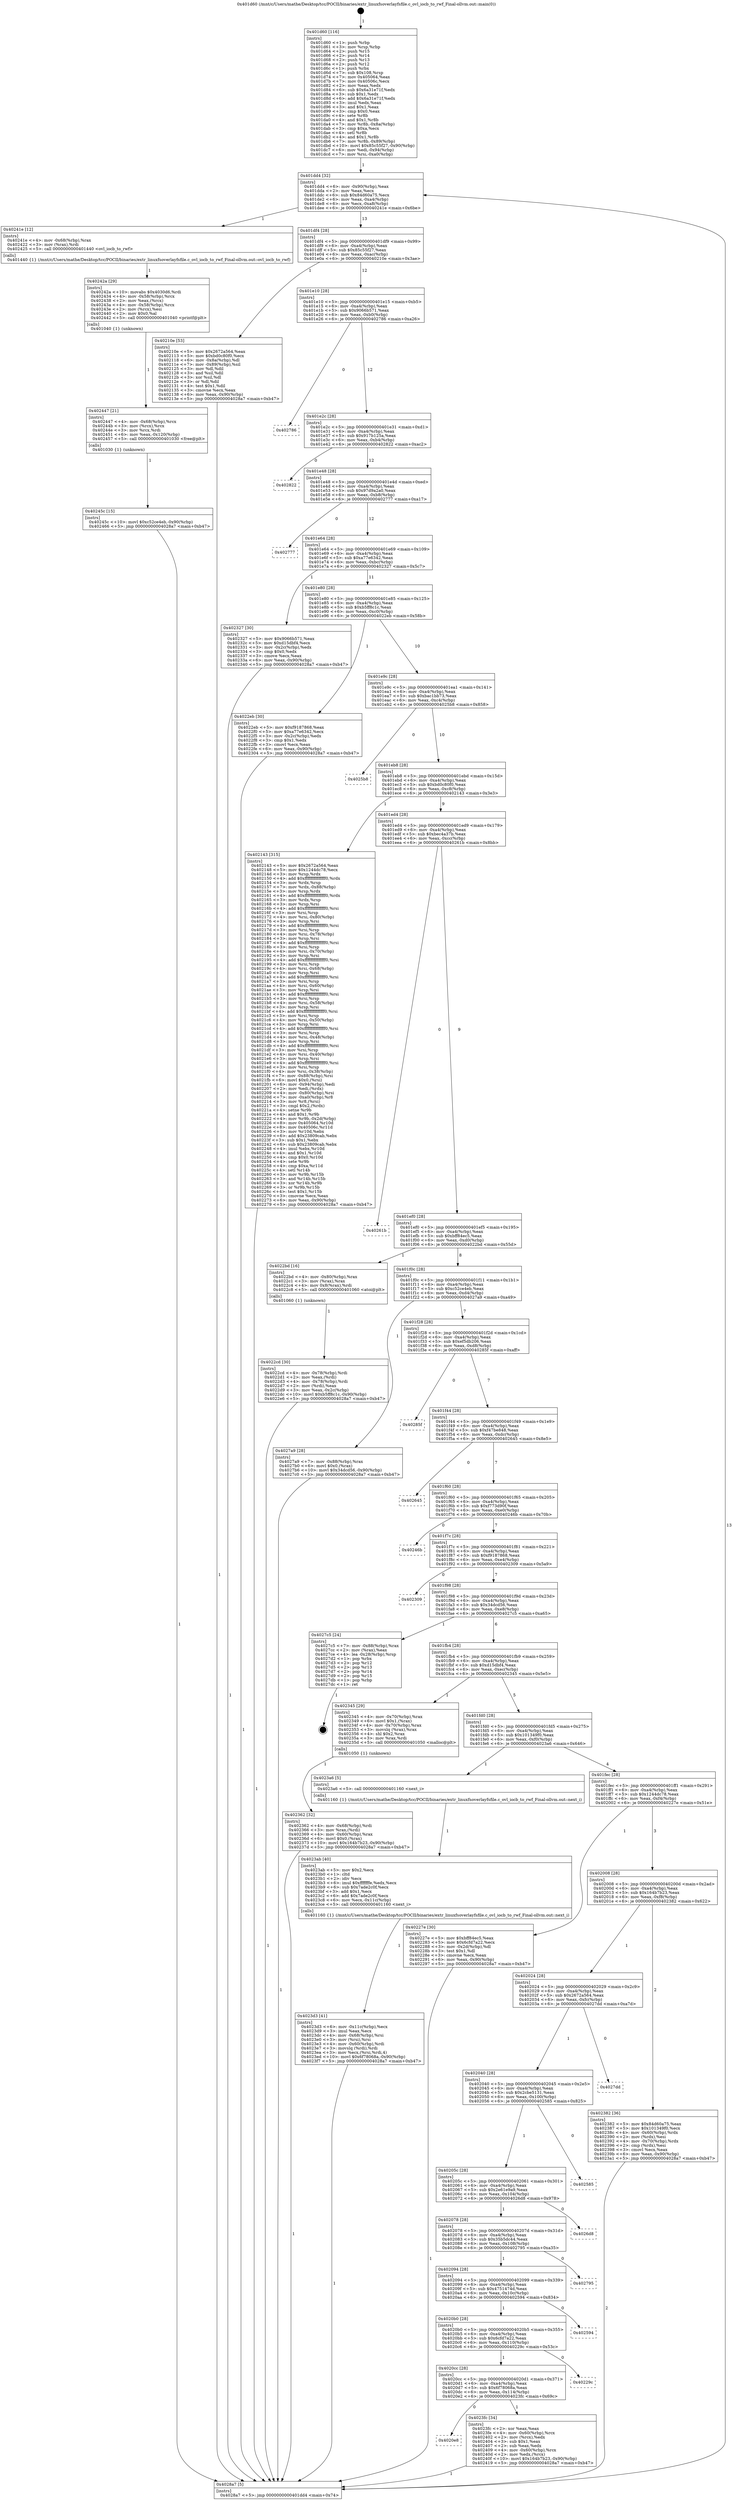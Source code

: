 digraph "0x401d60" {
  label = "0x401d60 (/mnt/c/Users/mathe/Desktop/tcc/POCII/binaries/extr_linuxfsoverlayfsfile.c_ovl_iocb_to_rwf_Final-ollvm.out::main(0))"
  labelloc = "t"
  node[shape=record]

  Entry [label="",width=0.3,height=0.3,shape=circle,fillcolor=black,style=filled]
  "0x401dd4" [label="{
     0x401dd4 [32]\l
     | [instrs]\l
     &nbsp;&nbsp;0x401dd4 \<+6\>: mov -0x90(%rbp),%eax\l
     &nbsp;&nbsp;0x401dda \<+2\>: mov %eax,%ecx\l
     &nbsp;&nbsp;0x401ddc \<+6\>: sub $0x84d60a75,%ecx\l
     &nbsp;&nbsp;0x401de2 \<+6\>: mov %eax,-0xa4(%rbp)\l
     &nbsp;&nbsp;0x401de8 \<+6\>: mov %ecx,-0xa8(%rbp)\l
     &nbsp;&nbsp;0x401dee \<+6\>: je 000000000040241e \<main+0x6be\>\l
  }"]
  "0x40241e" [label="{
     0x40241e [12]\l
     | [instrs]\l
     &nbsp;&nbsp;0x40241e \<+4\>: mov -0x68(%rbp),%rax\l
     &nbsp;&nbsp;0x402422 \<+3\>: mov (%rax),%rdi\l
     &nbsp;&nbsp;0x402425 \<+5\>: call 0000000000401440 \<ovl_iocb_to_rwf\>\l
     | [calls]\l
     &nbsp;&nbsp;0x401440 \{1\} (/mnt/c/Users/mathe/Desktop/tcc/POCII/binaries/extr_linuxfsoverlayfsfile.c_ovl_iocb_to_rwf_Final-ollvm.out::ovl_iocb_to_rwf)\l
  }"]
  "0x401df4" [label="{
     0x401df4 [28]\l
     | [instrs]\l
     &nbsp;&nbsp;0x401df4 \<+5\>: jmp 0000000000401df9 \<main+0x99\>\l
     &nbsp;&nbsp;0x401df9 \<+6\>: mov -0xa4(%rbp),%eax\l
     &nbsp;&nbsp;0x401dff \<+5\>: sub $0x85c55f27,%eax\l
     &nbsp;&nbsp;0x401e04 \<+6\>: mov %eax,-0xac(%rbp)\l
     &nbsp;&nbsp;0x401e0a \<+6\>: je 000000000040210e \<main+0x3ae\>\l
  }"]
  Exit [label="",width=0.3,height=0.3,shape=circle,fillcolor=black,style=filled,peripheries=2]
  "0x40210e" [label="{
     0x40210e [53]\l
     | [instrs]\l
     &nbsp;&nbsp;0x40210e \<+5\>: mov $0x2672a564,%eax\l
     &nbsp;&nbsp;0x402113 \<+5\>: mov $0xbd0c80f0,%ecx\l
     &nbsp;&nbsp;0x402118 \<+6\>: mov -0x8a(%rbp),%dl\l
     &nbsp;&nbsp;0x40211e \<+7\>: mov -0x89(%rbp),%sil\l
     &nbsp;&nbsp;0x402125 \<+3\>: mov %dl,%dil\l
     &nbsp;&nbsp;0x402128 \<+3\>: and %sil,%dil\l
     &nbsp;&nbsp;0x40212b \<+3\>: xor %sil,%dl\l
     &nbsp;&nbsp;0x40212e \<+3\>: or %dl,%dil\l
     &nbsp;&nbsp;0x402131 \<+4\>: test $0x1,%dil\l
     &nbsp;&nbsp;0x402135 \<+3\>: cmovne %ecx,%eax\l
     &nbsp;&nbsp;0x402138 \<+6\>: mov %eax,-0x90(%rbp)\l
     &nbsp;&nbsp;0x40213e \<+5\>: jmp 00000000004028a7 \<main+0xb47\>\l
  }"]
  "0x401e10" [label="{
     0x401e10 [28]\l
     | [instrs]\l
     &nbsp;&nbsp;0x401e10 \<+5\>: jmp 0000000000401e15 \<main+0xb5\>\l
     &nbsp;&nbsp;0x401e15 \<+6\>: mov -0xa4(%rbp),%eax\l
     &nbsp;&nbsp;0x401e1b \<+5\>: sub $0x9066b571,%eax\l
     &nbsp;&nbsp;0x401e20 \<+6\>: mov %eax,-0xb0(%rbp)\l
     &nbsp;&nbsp;0x401e26 \<+6\>: je 0000000000402786 \<main+0xa26\>\l
  }"]
  "0x4028a7" [label="{
     0x4028a7 [5]\l
     | [instrs]\l
     &nbsp;&nbsp;0x4028a7 \<+5\>: jmp 0000000000401dd4 \<main+0x74\>\l
  }"]
  "0x401d60" [label="{
     0x401d60 [116]\l
     | [instrs]\l
     &nbsp;&nbsp;0x401d60 \<+1\>: push %rbp\l
     &nbsp;&nbsp;0x401d61 \<+3\>: mov %rsp,%rbp\l
     &nbsp;&nbsp;0x401d64 \<+2\>: push %r15\l
     &nbsp;&nbsp;0x401d66 \<+2\>: push %r14\l
     &nbsp;&nbsp;0x401d68 \<+2\>: push %r13\l
     &nbsp;&nbsp;0x401d6a \<+2\>: push %r12\l
     &nbsp;&nbsp;0x401d6c \<+1\>: push %rbx\l
     &nbsp;&nbsp;0x401d6d \<+7\>: sub $0x108,%rsp\l
     &nbsp;&nbsp;0x401d74 \<+7\>: mov 0x405064,%eax\l
     &nbsp;&nbsp;0x401d7b \<+7\>: mov 0x40506c,%ecx\l
     &nbsp;&nbsp;0x401d82 \<+2\>: mov %eax,%edx\l
     &nbsp;&nbsp;0x401d84 \<+6\>: sub $0x6a31e71f,%edx\l
     &nbsp;&nbsp;0x401d8a \<+3\>: sub $0x1,%edx\l
     &nbsp;&nbsp;0x401d8d \<+6\>: add $0x6a31e71f,%edx\l
     &nbsp;&nbsp;0x401d93 \<+3\>: imul %edx,%eax\l
     &nbsp;&nbsp;0x401d96 \<+3\>: and $0x1,%eax\l
     &nbsp;&nbsp;0x401d99 \<+3\>: cmp $0x0,%eax\l
     &nbsp;&nbsp;0x401d9c \<+4\>: sete %r8b\l
     &nbsp;&nbsp;0x401da0 \<+4\>: and $0x1,%r8b\l
     &nbsp;&nbsp;0x401da4 \<+7\>: mov %r8b,-0x8a(%rbp)\l
     &nbsp;&nbsp;0x401dab \<+3\>: cmp $0xa,%ecx\l
     &nbsp;&nbsp;0x401dae \<+4\>: setl %r8b\l
     &nbsp;&nbsp;0x401db2 \<+4\>: and $0x1,%r8b\l
     &nbsp;&nbsp;0x401db6 \<+7\>: mov %r8b,-0x89(%rbp)\l
     &nbsp;&nbsp;0x401dbd \<+10\>: movl $0x85c55f27,-0x90(%rbp)\l
     &nbsp;&nbsp;0x401dc7 \<+6\>: mov %edi,-0x94(%rbp)\l
     &nbsp;&nbsp;0x401dcd \<+7\>: mov %rsi,-0xa0(%rbp)\l
  }"]
  "0x40245c" [label="{
     0x40245c [15]\l
     | [instrs]\l
     &nbsp;&nbsp;0x40245c \<+10\>: movl $0xc52ce4eb,-0x90(%rbp)\l
     &nbsp;&nbsp;0x402466 \<+5\>: jmp 00000000004028a7 \<main+0xb47\>\l
  }"]
  "0x402786" [label="{
     0x402786\l
  }", style=dashed]
  "0x401e2c" [label="{
     0x401e2c [28]\l
     | [instrs]\l
     &nbsp;&nbsp;0x401e2c \<+5\>: jmp 0000000000401e31 \<main+0xd1\>\l
     &nbsp;&nbsp;0x401e31 \<+6\>: mov -0xa4(%rbp),%eax\l
     &nbsp;&nbsp;0x401e37 \<+5\>: sub $0x917b125a,%eax\l
     &nbsp;&nbsp;0x401e3c \<+6\>: mov %eax,-0xb4(%rbp)\l
     &nbsp;&nbsp;0x401e42 \<+6\>: je 0000000000402822 \<main+0xac2\>\l
  }"]
  "0x402447" [label="{
     0x402447 [21]\l
     | [instrs]\l
     &nbsp;&nbsp;0x402447 \<+4\>: mov -0x68(%rbp),%rcx\l
     &nbsp;&nbsp;0x40244b \<+3\>: mov (%rcx),%rcx\l
     &nbsp;&nbsp;0x40244e \<+3\>: mov %rcx,%rdi\l
     &nbsp;&nbsp;0x402451 \<+6\>: mov %eax,-0x120(%rbp)\l
     &nbsp;&nbsp;0x402457 \<+5\>: call 0000000000401030 \<free@plt\>\l
     | [calls]\l
     &nbsp;&nbsp;0x401030 \{1\} (unknown)\l
  }"]
  "0x402822" [label="{
     0x402822\l
  }", style=dashed]
  "0x401e48" [label="{
     0x401e48 [28]\l
     | [instrs]\l
     &nbsp;&nbsp;0x401e48 \<+5\>: jmp 0000000000401e4d \<main+0xed\>\l
     &nbsp;&nbsp;0x401e4d \<+6\>: mov -0xa4(%rbp),%eax\l
     &nbsp;&nbsp;0x401e53 \<+5\>: sub $0x97d9a2a0,%eax\l
     &nbsp;&nbsp;0x401e58 \<+6\>: mov %eax,-0xb8(%rbp)\l
     &nbsp;&nbsp;0x401e5e \<+6\>: je 0000000000402777 \<main+0xa17\>\l
  }"]
  "0x40242a" [label="{
     0x40242a [29]\l
     | [instrs]\l
     &nbsp;&nbsp;0x40242a \<+10\>: movabs $0x4030d6,%rdi\l
     &nbsp;&nbsp;0x402434 \<+4\>: mov -0x58(%rbp),%rcx\l
     &nbsp;&nbsp;0x402438 \<+2\>: mov %eax,(%rcx)\l
     &nbsp;&nbsp;0x40243a \<+4\>: mov -0x58(%rbp),%rcx\l
     &nbsp;&nbsp;0x40243e \<+2\>: mov (%rcx),%esi\l
     &nbsp;&nbsp;0x402440 \<+2\>: mov $0x0,%al\l
     &nbsp;&nbsp;0x402442 \<+5\>: call 0000000000401040 \<printf@plt\>\l
     | [calls]\l
     &nbsp;&nbsp;0x401040 \{1\} (unknown)\l
  }"]
  "0x402777" [label="{
     0x402777\l
  }", style=dashed]
  "0x401e64" [label="{
     0x401e64 [28]\l
     | [instrs]\l
     &nbsp;&nbsp;0x401e64 \<+5\>: jmp 0000000000401e69 \<main+0x109\>\l
     &nbsp;&nbsp;0x401e69 \<+6\>: mov -0xa4(%rbp),%eax\l
     &nbsp;&nbsp;0x401e6f \<+5\>: sub $0xa77e6342,%eax\l
     &nbsp;&nbsp;0x401e74 \<+6\>: mov %eax,-0xbc(%rbp)\l
     &nbsp;&nbsp;0x401e7a \<+6\>: je 0000000000402327 \<main+0x5c7\>\l
  }"]
  "0x4020e8" [label="{
     0x4020e8\l
  }", style=dashed]
  "0x402327" [label="{
     0x402327 [30]\l
     | [instrs]\l
     &nbsp;&nbsp;0x402327 \<+5\>: mov $0x9066b571,%eax\l
     &nbsp;&nbsp;0x40232c \<+5\>: mov $0xd15dbf4,%ecx\l
     &nbsp;&nbsp;0x402331 \<+3\>: mov -0x2c(%rbp),%edx\l
     &nbsp;&nbsp;0x402334 \<+3\>: cmp $0x0,%edx\l
     &nbsp;&nbsp;0x402337 \<+3\>: cmove %ecx,%eax\l
     &nbsp;&nbsp;0x40233a \<+6\>: mov %eax,-0x90(%rbp)\l
     &nbsp;&nbsp;0x402340 \<+5\>: jmp 00000000004028a7 \<main+0xb47\>\l
  }"]
  "0x401e80" [label="{
     0x401e80 [28]\l
     | [instrs]\l
     &nbsp;&nbsp;0x401e80 \<+5\>: jmp 0000000000401e85 \<main+0x125\>\l
     &nbsp;&nbsp;0x401e85 \<+6\>: mov -0xa4(%rbp),%eax\l
     &nbsp;&nbsp;0x401e8b \<+5\>: sub $0xb5ff8c1c,%eax\l
     &nbsp;&nbsp;0x401e90 \<+6\>: mov %eax,-0xc0(%rbp)\l
     &nbsp;&nbsp;0x401e96 \<+6\>: je 00000000004022eb \<main+0x58b\>\l
  }"]
  "0x4023fc" [label="{
     0x4023fc [34]\l
     | [instrs]\l
     &nbsp;&nbsp;0x4023fc \<+2\>: xor %eax,%eax\l
     &nbsp;&nbsp;0x4023fe \<+4\>: mov -0x60(%rbp),%rcx\l
     &nbsp;&nbsp;0x402402 \<+2\>: mov (%rcx),%edx\l
     &nbsp;&nbsp;0x402404 \<+3\>: sub $0x1,%eax\l
     &nbsp;&nbsp;0x402407 \<+2\>: sub %eax,%edx\l
     &nbsp;&nbsp;0x402409 \<+4\>: mov -0x60(%rbp),%rcx\l
     &nbsp;&nbsp;0x40240d \<+2\>: mov %edx,(%rcx)\l
     &nbsp;&nbsp;0x40240f \<+10\>: movl $0x164b7b23,-0x90(%rbp)\l
     &nbsp;&nbsp;0x402419 \<+5\>: jmp 00000000004028a7 \<main+0xb47\>\l
  }"]
  "0x4022eb" [label="{
     0x4022eb [30]\l
     | [instrs]\l
     &nbsp;&nbsp;0x4022eb \<+5\>: mov $0xf9187868,%eax\l
     &nbsp;&nbsp;0x4022f0 \<+5\>: mov $0xa77e6342,%ecx\l
     &nbsp;&nbsp;0x4022f5 \<+3\>: mov -0x2c(%rbp),%edx\l
     &nbsp;&nbsp;0x4022f8 \<+3\>: cmp $0x1,%edx\l
     &nbsp;&nbsp;0x4022fb \<+3\>: cmovl %ecx,%eax\l
     &nbsp;&nbsp;0x4022fe \<+6\>: mov %eax,-0x90(%rbp)\l
     &nbsp;&nbsp;0x402304 \<+5\>: jmp 00000000004028a7 \<main+0xb47\>\l
  }"]
  "0x401e9c" [label="{
     0x401e9c [28]\l
     | [instrs]\l
     &nbsp;&nbsp;0x401e9c \<+5\>: jmp 0000000000401ea1 \<main+0x141\>\l
     &nbsp;&nbsp;0x401ea1 \<+6\>: mov -0xa4(%rbp),%eax\l
     &nbsp;&nbsp;0x401ea7 \<+5\>: sub $0xbac1bb73,%eax\l
     &nbsp;&nbsp;0x401eac \<+6\>: mov %eax,-0xc4(%rbp)\l
     &nbsp;&nbsp;0x401eb2 \<+6\>: je 00000000004025b8 \<main+0x858\>\l
  }"]
  "0x4020cc" [label="{
     0x4020cc [28]\l
     | [instrs]\l
     &nbsp;&nbsp;0x4020cc \<+5\>: jmp 00000000004020d1 \<main+0x371\>\l
     &nbsp;&nbsp;0x4020d1 \<+6\>: mov -0xa4(%rbp),%eax\l
     &nbsp;&nbsp;0x4020d7 \<+5\>: sub $0x6f78068a,%eax\l
     &nbsp;&nbsp;0x4020dc \<+6\>: mov %eax,-0x114(%rbp)\l
     &nbsp;&nbsp;0x4020e2 \<+6\>: je 00000000004023fc \<main+0x69c\>\l
  }"]
  "0x4025b8" [label="{
     0x4025b8\l
  }", style=dashed]
  "0x401eb8" [label="{
     0x401eb8 [28]\l
     | [instrs]\l
     &nbsp;&nbsp;0x401eb8 \<+5\>: jmp 0000000000401ebd \<main+0x15d\>\l
     &nbsp;&nbsp;0x401ebd \<+6\>: mov -0xa4(%rbp),%eax\l
     &nbsp;&nbsp;0x401ec3 \<+5\>: sub $0xbd0c80f0,%eax\l
     &nbsp;&nbsp;0x401ec8 \<+6\>: mov %eax,-0xc8(%rbp)\l
     &nbsp;&nbsp;0x401ece \<+6\>: je 0000000000402143 \<main+0x3e3\>\l
  }"]
  "0x40229c" [label="{
     0x40229c\l
  }", style=dashed]
  "0x402143" [label="{
     0x402143 [315]\l
     | [instrs]\l
     &nbsp;&nbsp;0x402143 \<+5\>: mov $0x2672a564,%eax\l
     &nbsp;&nbsp;0x402148 \<+5\>: mov $0x1244dc78,%ecx\l
     &nbsp;&nbsp;0x40214d \<+3\>: mov %rsp,%rdx\l
     &nbsp;&nbsp;0x402150 \<+4\>: add $0xfffffffffffffff0,%rdx\l
     &nbsp;&nbsp;0x402154 \<+3\>: mov %rdx,%rsp\l
     &nbsp;&nbsp;0x402157 \<+7\>: mov %rdx,-0x88(%rbp)\l
     &nbsp;&nbsp;0x40215e \<+3\>: mov %rsp,%rdx\l
     &nbsp;&nbsp;0x402161 \<+4\>: add $0xfffffffffffffff0,%rdx\l
     &nbsp;&nbsp;0x402165 \<+3\>: mov %rdx,%rsp\l
     &nbsp;&nbsp;0x402168 \<+3\>: mov %rsp,%rsi\l
     &nbsp;&nbsp;0x40216b \<+4\>: add $0xfffffffffffffff0,%rsi\l
     &nbsp;&nbsp;0x40216f \<+3\>: mov %rsi,%rsp\l
     &nbsp;&nbsp;0x402172 \<+4\>: mov %rsi,-0x80(%rbp)\l
     &nbsp;&nbsp;0x402176 \<+3\>: mov %rsp,%rsi\l
     &nbsp;&nbsp;0x402179 \<+4\>: add $0xfffffffffffffff0,%rsi\l
     &nbsp;&nbsp;0x40217d \<+3\>: mov %rsi,%rsp\l
     &nbsp;&nbsp;0x402180 \<+4\>: mov %rsi,-0x78(%rbp)\l
     &nbsp;&nbsp;0x402184 \<+3\>: mov %rsp,%rsi\l
     &nbsp;&nbsp;0x402187 \<+4\>: add $0xfffffffffffffff0,%rsi\l
     &nbsp;&nbsp;0x40218b \<+3\>: mov %rsi,%rsp\l
     &nbsp;&nbsp;0x40218e \<+4\>: mov %rsi,-0x70(%rbp)\l
     &nbsp;&nbsp;0x402192 \<+3\>: mov %rsp,%rsi\l
     &nbsp;&nbsp;0x402195 \<+4\>: add $0xfffffffffffffff0,%rsi\l
     &nbsp;&nbsp;0x402199 \<+3\>: mov %rsi,%rsp\l
     &nbsp;&nbsp;0x40219c \<+4\>: mov %rsi,-0x68(%rbp)\l
     &nbsp;&nbsp;0x4021a0 \<+3\>: mov %rsp,%rsi\l
     &nbsp;&nbsp;0x4021a3 \<+4\>: add $0xfffffffffffffff0,%rsi\l
     &nbsp;&nbsp;0x4021a7 \<+3\>: mov %rsi,%rsp\l
     &nbsp;&nbsp;0x4021aa \<+4\>: mov %rsi,-0x60(%rbp)\l
     &nbsp;&nbsp;0x4021ae \<+3\>: mov %rsp,%rsi\l
     &nbsp;&nbsp;0x4021b1 \<+4\>: add $0xfffffffffffffff0,%rsi\l
     &nbsp;&nbsp;0x4021b5 \<+3\>: mov %rsi,%rsp\l
     &nbsp;&nbsp;0x4021b8 \<+4\>: mov %rsi,-0x58(%rbp)\l
     &nbsp;&nbsp;0x4021bc \<+3\>: mov %rsp,%rsi\l
     &nbsp;&nbsp;0x4021bf \<+4\>: add $0xfffffffffffffff0,%rsi\l
     &nbsp;&nbsp;0x4021c3 \<+3\>: mov %rsi,%rsp\l
     &nbsp;&nbsp;0x4021c6 \<+4\>: mov %rsi,-0x50(%rbp)\l
     &nbsp;&nbsp;0x4021ca \<+3\>: mov %rsp,%rsi\l
     &nbsp;&nbsp;0x4021cd \<+4\>: add $0xfffffffffffffff0,%rsi\l
     &nbsp;&nbsp;0x4021d1 \<+3\>: mov %rsi,%rsp\l
     &nbsp;&nbsp;0x4021d4 \<+4\>: mov %rsi,-0x48(%rbp)\l
     &nbsp;&nbsp;0x4021d8 \<+3\>: mov %rsp,%rsi\l
     &nbsp;&nbsp;0x4021db \<+4\>: add $0xfffffffffffffff0,%rsi\l
     &nbsp;&nbsp;0x4021df \<+3\>: mov %rsi,%rsp\l
     &nbsp;&nbsp;0x4021e2 \<+4\>: mov %rsi,-0x40(%rbp)\l
     &nbsp;&nbsp;0x4021e6 \<+3\>: mov %rsp,%rsi\l
     &nbsp;&nbsp;0x4021e9 \<+4\>: add $0xfffffffffffffff0,%rsi\l
     &nbsp;&nbsp;0x4021ed \<+3\>: mov %rsi,%rsp\l
     &nbsp;&nbsp;0x4021f0 \<+4\>: mov %rsi,-0x38(%rbp)\l
     &nbsp;&nbsp;0x4021f4 \<+7\>: mov -0x88(%rbp),%rsi\l
     &nbsp;&nbsp;0x4021fb \<+6\>: movl $0x0,(%rsi)\l
     &nbsp;&nbsp;0x402201 \<+6\>: mov -0x94(%rbp),%edi\l
     &nbsp;&nbsp;0x402207 \<+2\>: mov %edi,(%rdx)\l
     &nbsp;&nbsp;0x402209 \<+4\>: mov -0x80(%rbp),%rsi\l
     &nbsp;&nbsp;0x40220d \<+7\>: mov -0xa0(%rbp),%r8\l
     &nbsp;&nbsp;0x402214 \<+3\>: mov %r8,(%rsi)\l
     &nbsp;&nbsp;0x402217 \<+3\>: cmpl $0x2,(%rdx)\l
     &nbsp;&nbsp;0x40221a \<+4\>: setne %r9b\l
     &nbsp;&nbsp;0x40221e \<+4\>: and $0x1,%r9b\l
     &nbsp;&nbsp;0x402222 \<+4\>: mov %r9b,-0x2d(%rbp)\l
     &nbsp;&nbsp;0x402226 \<+8\>: mov 0x405064,%r10d\l
     &nbsp;&nbsp;0x40222e \<+8\>: mov 0x40506c,%r11d\l
     &nbsp;&nbsp;0x402236 \<+3\>: mov %r10d,%ebx\l
     &nbsp;&nbsp;0x402239 \<+6\>: add $0x23809cab,%ebx\l
     &nbsp;&nbsp;0x40223f \<+3\>: sub $0x1,%ebx\l
     &nbsp;&nbsp;0x402242 \<+6\>: sub $0x23809cab,%ebx\l
     &nbsp;&nbsp;0x402248 \<+4\>: imul %ebx,%r10d\l
     &nbsp;&nbsp;0x40224c \<+4\>: and $0x1,%r10d\l
     &nbsp;&nbsp;0x402250 \<+4\>: cmp $0x0,%r10d\l
     &nbsp;&nbsp;0x402254 \<+4\>: sete %r9b\l
     &nbsp;&nbsp;0x402258 \<+4\>: cmp $0xa,%r11d\l
     &nbsp;&nbsp;0x40225c \<+4\>: setl %r14b\l
     &nbsp;&nbsp;0x402260 \<+3\>: mov %r9b,%r15b\l
     &nbsp;&nbsp;0x402263 \<+3\>: and %r14b,%r15b\l
     &nbsp;&nbsp;0x402266 \<+3\>: xor %r14b,%r9b\l
     &nbsp;&nbsp;0x402269 \<+3\>: or %r9b,%r15b\l
     &nbsp;&nbsp;0x40226c \<+4\>: test $0x1,%r15b\l
     &nbsp;&nbsp;0x402270 \<+3\>: cmovne %ecx,%eax\l
     &nbsp;&nbsp;0x402273 \<+6\>: mov %eax,-0x90(%rbp)\l
     &nbsp;&nbsp;0x402279 \<+5\>: jmp 00000000004028a7 \<main+0xb47\>\l
  }"]
  "0x401ed4" [label="{
     0x401ed4 [28]\l
     | [instrs]\l
     &nbsp;&nbsp;0x401ed4 \<+5\>: jmp 0000000000401ed9 \<main+0x179\>\l
     &nbsp;&nbsp;0x401ed9 \<+6\>: mov -0xa4(%rbp),%eax\l
     &nbsp;&nbsp;0x401edf \<+5\>: sub $0xbec4a37b,%eax\l
     &nbsp;&nbsp;0x401ee4 \<+6\>: mov %eax,-0xcc(%rbp)\l
     &nbsp;&nbsp;0x401eea \<+6\>: je 000000000040261b \<main+0x8bb\>\l
  }"]
  "0x4020b0" [label="{
     0x4020b0 [28]\l
     | [instrs]\l
     &nbsp;&nbsp;0x4020b0 \<+5\>: jmp 00000000004020b5 \<main+0x355\>\l
     &nbsp;&nbsp;0x4020b5 \<+6\>: mov -0xa4(%rbp),%eax\l
     &nbsp;&nbsp;0x4020bb \<+5\>: sub $0x6cfd7a22,%eax\l
     &nbsp;&nbsp;0x4020c0 \<+6\>: mov %eax,-0x110(%rbp)\l
     &nbsp;&nbsp;0x4020c6 \<+6\>: je 000000000040229c \<main+0x53c\>\l
  }"]
  "0x402594" [label="{
     0x402594\l
  }", style=dashed]
  "0x40261b" [label="{
     0x40261b\l
  }", style=dashed]
  "0x401ef0" [label="{
     0x401ef0 [28]\l
     | [instrs]\l
     &nbsp;&nbsp;0x401ef0 \<+5\>: jmp 0000000000401ef5 \<main+0x195\>\l
     &nbsp;&nbsp;0x401ef5 \<+6\>: mov -0xa4(%rbp),%eax\l
     &nbsp;&nbsp;0x401efb \<+5\>: sub $0xbff84ec5,%eax\l
     &nbsp;&nbsp;0x401f00 \<+6\>: mov %eax,-0xd0(%rbp)\l
     &nbsp;&nbsp;0x401f06 \<+6\>: je 00000000004022bd \<main+0x55d\>\l
  }"]
  "0x402094" [label="{
     0x402094 [28]\l
     | [instrs]\l
     &nbsp;&nbsp;0x402094 \<+5\>: jmp 0000000000402099 \<main+0x339\>\l
     &nbsp;&nbsp;0x402099 \<+6\>: mov -0xa4(%rbp),%eax\l
     &nbsp;&nbsp;0x40209f \<+5\>: sub $0x4751474d,%eax\l
     &nbsp;&nbsp;0x4020a4 \<+6\>: mov %eax,-0x10c(%rbp)\l
     &nbsp;&nbsp;0x4020aa \<+6\>: je 0000000000402594 \<main+0x834\>\l
  }"]
  "0x4022bd" [label="{
     0x4022bd [16]\l
     | [instrs]\l
     &nbsp;&nbsp;0x4022bd \<+4\>: mov -0x80(%rbp),%rax\l
     &nbsp;&nbsp;0x4022c1 \<+3\>: mov (%rax),%rax\l
     &nbsp;&nbsp;0x4022c4 \<+4\>: mov 0x8(%rax),%rdi\l
     &nbsp;&nbsp;0x4022c8 \<+5\>: call 0000000000401060 \<atoi@plt\>\l
     | [calls]\l
     &nbsp;&nbsp;0x401060 \{1\} (unknown)\l
  }"]
  "0x401f0c" [label="{
     0x401f0c [28]\l
     | [instrs]\l
     &nbsp;&nbsp;0x401f0c \<+5\>: jmp 0000000000401f11 \<main+0x1b1\>\l
     &nbsp;&nbsp;0x401f11 \<+6\>: mov -0xa4(%rbp),%eax\l
     &nbsp;&nbsp;0x401f17 \<+5\>: sub $0xc52ce4eb,%eax\l
     &nbsp;&nbsp;0x401f1c \<+6\>: mov %eax,-0xd4(%rbp)\l
     &nbsp;&nbsp;0x401f22 \<+6\>: je 00000000004027a9 \<main+0xa49\>\l
  }"]
  "0x402795" [label="{
     0x402795\l
  }", style=dashed]
  "0x4027a9" [label="{
     0x4027a9 [28]\l
     | [instrs]\l
     &nbsp;&nbsp;0x4027a9 \<+7\>: mov -0x88(%rbp),%rax\l
     &nbsp;&nbsp;0x4027b0 \<+6\>: movl $0x0,(%rax)\l
     &nbsp;&nbsp;0x4027b6 \<+10\>: movl $0x34dcd56,-0x90(%rbp)\l
     &nbsp;&nbsp;0x4027c0 \<+5\>: jmp 00000000004028a7 \<main+0xb47\>\l
  }"]
  "0x401f28" [label="{
     0x401f28 [28]\l
     | [instrs]\l
     &nbsp;&nbsp;0x401f28 \<+5\>: jmp 0000000000401f2d \<main+0x1cd\>\l
     &nbsp;&nbsp;0x401f2d \<+6\>: mov -0xa4(%rbp),%eax\l
     &nbsp;&nbsp;0x401f33 \<+5\>: sub $0xef5db206,%eax\l
     &nbsp;&nbsp;0x401f38 \<+6\>: mov %eax,-0xd8(%rbp)\l
     &nbsp;&nbsp;0x401f3e \<+6\>: je 000000000040285f \<main+0xaff\>\l
  }"]
  "0x402078" [label="{
     0x402078 [28]\l
     | [instrs]\l
     &nbsp;&nbsp;0x402078 \<+5\>: jmp 000000000040207d \<main+0x31d\>\l
     &nbsp;&nbsp;0x40207d \<+6\>: mov -0xa4(%rbp),%eax\l
     &nbsp;&nbsp;0x402083 \<+5\>: sub $0x35b5dc44,%eax\l
     &nbsp;&nbsp;0x402088 \<+6\>: mov %eax,-0x108(%rbp)\l
     &nbsp;&nbsp;0x40208e \<+6\>: je 0000000000402795 \<main+0xa35\>\l
  }"]
  "0x40285f" [label="{
     0x40285f\l
  }", style=dashed]
  "0x401f44" [label="{
     0x401f44 [28]\l
     | [instrs]\l
     &nbsp;&nbsp;0x401f44 \<+5\>: jmp 0000000000401f49 \<main+0x1e9\>\l
     &nbsp;&nbsp;0x401f49 \<+6\>: mov -0xa4(%rbp),%eax\l
     &nbsp;&nbsp;0x401f4f \<+5\>: sub $0xf47be848,%eax\l
     &nbsp;&nbsp;0x401f54 \<+6\>: mov %eax,-0xdc(%rbp)\l
     &nbsp;&nbsp;0x401f5a \<+6\>: je 0000000000402645 \<main+0x8e5\>\l
  }"]
  "0x4026d8" [label="{
     0x4026d8\l
  }", style=dashed]
  "0x402645" [label="{
     0x402645\l
  }", style=dashed]
  "0x401f60" [label="{
     0x401f60 [28]\l
     | [instrs]\l
     &nbsp;&nbsp;0x401f60 \<+5\>: jmp 0000000000401f65 \<main+0x205\>\l
     &nbsp;&nbsp;0x401f65 \<+6\>: mov -0xa4(%rbp),%eax\l
     &nbsp;&nbsp;0x401f6b \<+5\>: sub $0xf773d90f,%eax\l
     &nbsp;&nbsp;0x401f70 \<+6\>: mov %eax,-0xe0(%rbp)\l
     &nbsp;&nbsp;0x401f76 \<+6\>: je 000000000040246b \<main+0x70b\>\l
  }"]
  "0x40205c" [label="{
     0x40205c [28]\l
     | [instrs]\l
     &nbsp;&nbsp;0x40205c \<+5\>: jmp 0000000000402061 \<main+0x301\>\l
     &nbsp;&nbsp;0x402061 \<+6\>: mov -0xa4(%rbp),%eax\l
     &nbsp;&nbsp;0x402067 \<+5\>: sub $0x2e61e9a9,%eax\l
     &nbsp;&nbsp;0x40206c \<+6\>: mov %eax,-0x104(%rbp)\l
     &nbsp;&nbsp;0x402072 \<+6\>: je 00000000004026d8 \<main+0x978\>\l
  }"]
  "0x40246b" [label="{
     0x40246b\l
  }", style=dashed]
  "0x401f7c" [label="{
     0x401f7c [28]\l
     | [instrs]\l
     &nbsp;&nbsp;0x401f7c \<+5\>: jmp 0000000000401f81 \<main+0x221\>\l
     &nbsp;&nbsp;0x401f81 \<+6\>: mov -0xa4(%rbp),%eax\l
     &nbsp;&nbsp;0x401f87 \<+5\>: sub $0xf9187868,%eax\l
     &nbsp;&nbsp;0x401f8c \<+6\>: mov %eax,-0xe4(%rbp)\l
     &nbsp;&nbsp;0x401f92 \<+6\>: je 0000000000402309 \<main+0x5a9\>\l
  }"]
  "0x402585" [label="{
     0x402585\l
  }", style=dashed]
  "0x402309" [label="{
     0x402309\l
  }", style=dashed]
  "0x401f98" [label="{
     0x401f98 [28]\l
     | [instrs]\l
     &nbsp;&nbsp;0x401f98 \<+5\>: jmp 0000000000401f9d \<main+0x23d\>\l
     &nbsp;&nbsp;0x401f9d \<+6\>: mov -0xa4(%rbp),%eax\l
     &nbsp;&nbsp;0x401fa3 \<+5\>: sub $0x34dcd56,%eax\l
     &nbsp;&nbsp;0x401fa8 \<+6\>: mov %eax,-0xe8(%rbp)\l
     &nbsp;&nbsp;0x401fae \<+6\>: je 00000000004027c5 \<main+0xa65\>\l
  }"]
  "0x402040" [label="{
     0x402040 [28]\l
     | [instrs]\l
     &nbsp;&nbsp;0x402040 \<+5\>: jmp 0000000000402045 \<main+0x2e5\>\l
     &nbsp;&nbsp;0x402045 \<+6\>: mov -0xa4(%rbp),%eax\l
     &nbsp;&nbsp;0x40204b \<+5\>: sub $0x2cbe5131,%eax\l
     &nbsp;&nbsp;0x402050 \<+6\>: mov %eax,-0x100(%rbp)\l
     &nbsp;&nbsp;0x402056 \<+6\>: je 0000000000402585 \<main+0x825\>\l
  }"]
  "0x4027c5" [label="{
     0x4027c5 [24]\l
     | [instrs]\l
     &nbsp;&nbsp;0x4027c5 \<+7\>: mov -0x88(%rbp),%rax\l
     &nbsp;&nbsp;0x4027cc \<+2\>: mov (%rax),%eax\l
     &nbsp;&nbsp;0x4027ce \<+4\>: lea -0x28(%rbp),%rsp\l
     &nbsp;&nbsp;0x4027d2 \<+1\>: pop %rbx\l
     &nbsp;&nbsp;0x4027d3 \<+2\>: pop %r12\l
     &nbsp;&nbsp;0x4027d5 \<+2\>: pop %r13\l
     &nbsp;&nbsp;0x4027d7 \<+2\>: pop %r14\l
     &nbsp;&nbsp;0x4027d9 \<+2\>: pop %r15\l
     &nbsp;&nbsp;0x4027db \<+1\>: pop %rbp\l
     &nbsp;&nbsp;0x4027dc \<+1\>: ret\l
  }"]
  "0x401fb4" [label="{
     0x401fb4 [28]\l
     | [instrs]\l
     &nbsp;&nbsp;0x401fb4 \<+5\>: jmp 0000000000401fb9 \<main+0x259\>\l
     &nbsp;&nbsp;0x401fb9 \<+6\>: mov -0xa4(%rbp),%eax\l
     &nbsp;&nbsp;0x401fbf \<+5\>: sub $0xd15dbf4,%eax\l
     &nbsp;&nbsp;0x401fc4 \<+6\>: mov %eax,-0xec(%rbp)\l
     &nbsp;&nbsp;0x401fca \<+6\>: je 0000000000402345 \<main+0x5e5\>\l
  }"]
  "0x4027dd" [label="{
     0x4027dd\l
  }", style=dashed]
  "0x402345" [label="{
     0x402345 [29]\l
     | [instrs]\l
     &nbsp;&nbsp;0x402345 \<+4\>: mov -0x70(%rbp),%rax\l
     &nbsp;&nbsp;0x402349 \<+6\>: movl $0x1,(%rax)\l
     &nbsp;&nbsp;0x40234f \<+4\>: mov -0x70(%rbp),%rax\l
     &nbsp;&nbsp;0x402353 \<+3\>: movslq (%rax),%rax\l
     &nbsp;&nbsp;0x402356 \<+4\>: shl $0x2,%rax\l
     &nbsp;&nbsp;0x40235a \<+3\>: mov %rax,%rdi\l
     &nbsp;&nbsp;0x40235d \<+5\>: call 0000000000401050 \<malloc@plt\>\l
     | [calls]\l
     &nbsp;&nbsp;0x401050 \{1\} (unknown)\l
  }"]
  "0x401fd0" [label="{
     0x401fd0 [28]\l
     | [instrs]\l
     &nbsp;&nbsp;0x401fd0 \<+5\>: jmp 0000000000401fd5 \<main+0x275\>\l
     &nbsp;&nbsp;0x401fd5 \<+6\>: mov -0xa4(%rbp),%eax\l
     &nbsp;&nbsp;0x401fdb \<+5\>: sub $0x101349f0,%eax\l
     &nbsp;&nbsp;0x401fe0 \<+6\>: mov %eax,-0xf0(%rbp)\l
     &nbsp;&nbsp;0x401fe6 \<+6\>: je 00000000004023a6 \<main+0x646\>\l
  }"]
  "0x4023d3" [label="{
     0x4023d3 [41]\l
     | [instrs]\l
     &nbsp;&nbsp;0x4023d3 \<+6\>: mov -0x11c(%rbp),%ecx\l
     &nbsp;&nbsp;0x4023d9 \<+3\>: imul %eax,%ecx\l
     &nbsp;&nbsp;0x4023dc \<+4\>: mov -0x68(%rbp),%rsi\l
     &nbsp;&nbsp;0x4023e0 \<+3\>: mov (%rsi),%rsi\l
     &nbsp;&nbsp;0x4023e3 \<+4\>: mov -0x60(%rbp),%rdi\l
     &nbsp;&nbsp;0x4023e7 \<+3\>: movslq (%rdi),%rdi\l
     &nbsp;&nbsp;0x4023ea \<+3\>: mov %ecx,(%rsi,%rdi,4)\l
     &nbsp;&nbsp;0x4023ed \<+10\>: movl $0x6f78068a,-0x90(%rbp)\l
     &nbsp;&nbsp;0x4023f7 \<+5\>: jmp 00000000004028a7 \<main+0xb47\>\l
  }"]
  "0x4023a6" [label="{
     0x4023a6 [5]\l
     | [instrs]\l
     &nbsp;&nbsp;0x4023a6 \<+5\>: call 0000000000401160 \<next_i\>\l
     | [calls]\l
     &nbsp;&nbsp;0x401160 \{1\} (/mnt/c/Users/mathe/Desktop/tcc/POCII/binaries/extr_linuxfsoverlayfsfile.c_ovl_iocb_to_rwf_Final-ollvm.out::next_i)\l
  }"]
  "0x401fec" [label="{
     0x401fec [28]\l
     | [instrs]\l
     &nbsp;&nbsp;0x401fec \<+5\>: jmp 0000000000401ff1 \<main+0x291\>\l
     &nbsp;&nbsp;0x401ff1 \<+6\>: mov -0xa4(%rbp),%eax\l
     &nbsp;&nbsp;0x401ff7 \<+5\>: sub $0x1244dc78,%eax\l
     &nbsp;&nbsp;0x401ffc \<+6\>: mov %eax,-0xf4(%rbp)\l
     &nbsp;&nbsp;0x402002 \<+6\>: je 000000000040227e \<main+0x51e\>\l
  }"]
  "0x4023ab" [label="{
     0x4023ab [40]\l
     | [instrs]\l
     &nbsp;&nbsp;0x4023ab \<+5\>: mov $0x2,%ecx\l
     &nbsp;&nbsp;0x4023b0 \<+1\>: cltd\l
     &nbsp;&nbsp;0x4023b1 \<+2\>: idiv %ecx\l
     &nbsp;&nbsp;0x4023b3 \<+6\>: imul $0xfffffffe,%edx,%ecx\l
     &nbsp;&nbsp;0x4023b9 \<+6\>: sub $0x7ade2c0f,%ecx\l
     &nbsp;&nbsp;0x4023bf \<+3\>: add $0x1,%ecx\l
     &nbsp;&nbsp;0x4023c2 \<+6\>: add $0x7ade2c0f,%ecx\l
     &nbsp;&nbsp;0x4023c8 \<+6\>: mov %ecx,-0x11c(%rbp)\l
     &nbsp;&nbsp;0x4023ce \<+5\>: call 0000000000401160 \<next_i\>\l
     | [calls]\l
     &nbsp;&nbsp;0x401160 \{1\} (/mnt/c/Users/mathe/Desktop/tcc/POCII/binaries/extr_linuxfsoverlayfsfile.c_ovl_iocb_to_rwf_Final-ollvm.out::next_i)\l
  }"]
  "0x40227e" [label="{
     0x40227e [30]\l
     | [instrs]\l
     &nbsp;&nbsp;0x40227e \<+5\>: mov $0xbff84ec5,%eax\l
     &nbsp;&nbsp;0x402283 \<+5\>: mov $0x6cfd7a22,%ecx\l
     &nbsp;&nbsp;0x402288 \<+3\>: mov -0x2d(%rbp),%dl\l
     &nbsp;&nbsp;0x40228b \<+3\>: test $0x1,%dl\l
     &nbsp;&nbsp;0x40228e \<+3\>: cmovne %ecx,%eax\l
     &nbsp;&nbsp;0x402291 \<+6\>: mov %eax,-0x90(%rbp)\l
     &nbsp;&nbsp;0x402297 \<+5\>: jmp 00000000004028a7 \<main+0xb47\>\l
  }"]
  "0x402008" [label="{
     0x402008 [28]\l
     | [instrs]\l
     &nbsp;&nbsp;0x402008 \<+5\>: jmp 000000000040200d \<main+0x2ad\>\l
     &nbsp;&nbsp;0x40200d \<+6\>: mov -0xa4(%rbp),%eax\l
     &nbsp;&nbsp;0x402013 \<+5\>: sub $0x164b7b23,%eax\l
     &nbsp;&nbsp;0x402018 \<+6\>: mov %eax,-0xf8(%rbp)\l
     &nbsp;&nbsp;0x40201e \<+6\>: je 0000000000402382 \<main+0x622\>\l
  }"]
  "0x4022cd" [label="{
     0x4022cd [30]\l
     | [instrs]\l
     &nbsp;&nbsp;0x4022cd \<+4\>: mov -0x78(%rbp),%rdi\l
     &nbsp;&nbsp;0x4022d1 \<+2\>: mov %eax,(%rdi)\l
     &nbsp;&nbsp;0x4022d3 \<+4\>: mov -0x78(%rbp),%rdi\l
     &nbsp;&nbsp;0x4022d7 \<+2\>: mov (%rdi),%eax\l
     &nbsp;&nbsp;0x4022d9 \<+3\>: mov %eax,-0x2c(%rbp)\l
     &nbsp;&nbsp;0x4022dc \<+10\>: movl $0xb5ff8c1c,-0x90(%rbp)\l
     &nbsp;&nbsp;0x4022e6 \<+5\>: jmp 00000000004028a7 \<main+0xb47\>\l
  }"]
  "0x402362" [label="{
     0x402362 [32]\l
     | [instrs]\l
     &nbsp;&nbsp;0x402362 \<+4\>: mov -0x68(%rbp),%rdi\l
     &nbsp;&nbsp;0x402366 \<+3\>: mov %rax,(%rdi)\l
     &nbsp;&nbsp;0x402369 \<+4\>: mov -0x60(%rbp),%rax\l
     &nbsp;&nbsp;0x40236d \<+6\>: movl $0x0,(%rax)\l
     &nbsp;&nbsp;0x402373 \<+10\>: movl $0x164b7b23,-0x90(%rbp)\l
     &nbsp;&nbsp;0x40237d \<+5\>: jmp 00000000004028a7 \<main+0xb47\>\l
  }"]
  "0x402024" [label="{
     0x402024 [28]\l
     | [instrs]\l
     &nbsp;&nbsp;0x402024 \<+5\>: jmp 0000000000402029 \<main+0x2c9\>\l
     &nbsp;&nbsp;0x402029 \<+6\>: mov -0xa4(%rbp),%eax\l
     &nbsp;&nbsp;0x40202f \<+5\>: sub $0x2672a564,%eax\l
     &nbsp;&nbsp;0x402034 \<+6\>: mov %eax,-0xfc(%rbp)\l
     &nbsp;&nbsp;0x40203a \<+6\>: je 00000000004027dd \<main+0xa7d\>\l
  }"]
  "0x402382" [label="{
     0x402382 [36]\l
     | [instrs]\l
     &nbsp;&nbsp;0x402382 \<+5\>: mov $0x84d60a75,%eax\l
     &nbsp;&nbsp;0x402387 \<+5\>: mov $0x101349f0,%ecx\l
     &nbsp;&nbsp;0x40238c \<+4\>: mov -0x60(%rbp),%rdx\l
     &nbsp;&nbsp;0x402390 \<+2\>: mov (%rdx),%esi\l
     &nbsp;&nbsp;0x402392 \<+4\>: mov -0x70(%rbp),%rdx\l
     &nbsp;&nbsp;0x402396 \<+2\>: cmp (%rdx),%esi\l
     &nbsp;&nbsp;0x402398 \<+3\>: cmovl %ecx,%eax\l
     &nbsp;&nbsp;0x40239b \<+6\>: mov %eax,-0x90(%rbp)\l
     &nbsp;&nbsp;0x4023a1 \<+5\>: jmp 00000000004028a7 \<main+0xb47\>\l
  }"]
  Entry -> "0x401d60" [label=" 1"]
  "0x401dd4" -> "0x40241e" [label=" 1"]
  "0x401dd4" -> "0x401df4" [label=" 13"]
  "0x4027c5" -> Exit [label=" 1"]
  "0x401df4" -> "0x40210e" [label=" 1"]
  "0x401df4" -> "0x401e10" [label=" 12"]
  "0x40210e" -> "0x4028a7" [label=" 1"]
  "0x401d60" -> "0x401dd4" [label=" 1"]
  "0x4028a7" -> "0x401dd4" [label=" 13"]
  "0x4027a9" -> "0x4028a7" [label=" 1"]
  "0x401e10" -> "0x402786" [label=" 0"]
  "0x401e10" -> "0x401e2c" [label=" 12"]
  "0x40245c" -> "0x4028a7" [label=" 1"]
  "0x401e2c" -> "0x402822" [label=" 0"]
  "0x401e2c" -> "0x401e48" [label=" 12"]
  "0x402447" -> "0x40245c" [label=" 1"]
  "0x401e48" -> "0x402777" [label=" 0"]
  "0x401e48" -> "0x401e64" [label=" 12"]
  "0x40242a" -> "0x402447" [label=" 1"]
  "0x401e64" -> "0x402327" [label=" 1"]
  "0x401e64" -> "0x401e80" [label=" 11"]
  "0x40241e" -> "0x40242a" [label=" 1"]
  "0x401e80" -> "0x4022eb" [label=" 1"]
  "0x401e80" -> "0x401e9c" [label=" 10"]
  "0x4023fc" -> "0x4028a7" [label=" 1"]
  "0x401e9c" -> "0x4025b8" [label=" 0"]
  "0x401e9c" -> "0x401eb8" [label=" 10"]
  "0x4020cc" -> "0x4023fc" [label=" 1"]
  "0x401eb8" -> "0x402143" [label=" 1"]
  "0x401eb8" -> "0x401ed4" [label=" 9"]
  "0x4020cc" -> "0x4020e8" [label=" 0"]
  "0x402143" -> "0x4028a7" [label=" 1"]
  "0x4020b0" -> "0x40229c" [label=" 0"]
  "0x401ed4" -> "0x40261b" [label=" 0"]
  "0x401ed4" -> "0x401ef0" [label=" 9"]
  "0x4020b0" -> "0x4020cc" [label=" 1"]
  "0x401ef0" -> "0x4022bd" [label=" 1"]
  "0x401ef0" -> "0x401f0c" [label=" 8"]
  "0x402094" -> "0x402594" [label=" 0"]
  "0x401f0c" -> "0x4027a9" [label=" 1"]
  "0x401f0c" -> "0x401f28" [label=" 7"]
  "0x402094" -> "0x4020b0" [label=" 1"]
  "0x401f28" -> "0x40285f" [label=" 0"]
  "0x401f28" -> "0x401f44" [label=" 7"]
  "0x402078" -> "0x402795" [label=" 0"]
  "0x401f44" -> "0x402645" [label=" 0"]
  "0x401f44" -> "0x401f60" [label=" 7"]
  "0x402078" -> "0x402094" [label=" 1"]
  "0x401f60" -> "0x40246b" [label=" 0"]
  "0x401f60" -> "0x401f7c" [label=" 7"]
  "0x40205c" -> "0x4026d8" [label=" 0"]
  "0x401f7c" -> "0x402309" [label=" 0"]
  "0x401f7c" -> "0x401f98" [label=" 7"]
  "0x40205c" -> "0x402078" [label=" 1"]
  "0x401f98" -> "0x4027c5" [label=" 1"]
  "0x401f98" -> "0x401fb4" [label=" 6"]
  "0x402040" -> "0x402585" [label=" 0"]
  "0x401fb4" -> "0x402345" [label=" 1"]
  "0x401fb4" -> "0x401fd0" [label=" 5"]
  "0x402040" -> "0x40205c" [label=" 1"]
  "0x401fd0" -> "0x4023a6" [label=" 1"]
  "0x401fd0" -> "0x401fec" [label=" 4"]
  "0x402024" -> "0x4027dd" [label=" 0"]
  "0x401fec" -> "0x40227e" [label=" 1"]
  "0x401fec" -> "0x402008" [label=" 3"]
  "0x40227e" -> "0x4028a7" [label=" 1"]
  "0x4022bd" -> "0x4022cd" [label=" 1"]
  "0x4022cd" -> "0x4028a7" [label=" 1"]
  "0x4022eb" -> "0x4028a7" [label=" 1"]
  "0x402327" -> "0x4028a7" [label=" 1"]
  "0x402345" -> "0x402362" [label=" 1"]
  "0x402362" -> "0x4028a7" [label=" 1"]
  "0x402024" -> "0x402040" [label=" 1"]
  "0x402008" -> "0x402382" [label=" 2"]
  "0x402008" -> "0x402024" [label=" 1"]
  "0x402382" -> "0x4028a7" [label=" 2"]
  "0x4023a6" -> "0x4023ab" [label=" 1"]
  "0x4023ab" -> "0x4023d3" [label=" 1"]
  "0x4023d3" -> "0x4028a7" [label=" 1"]
}
